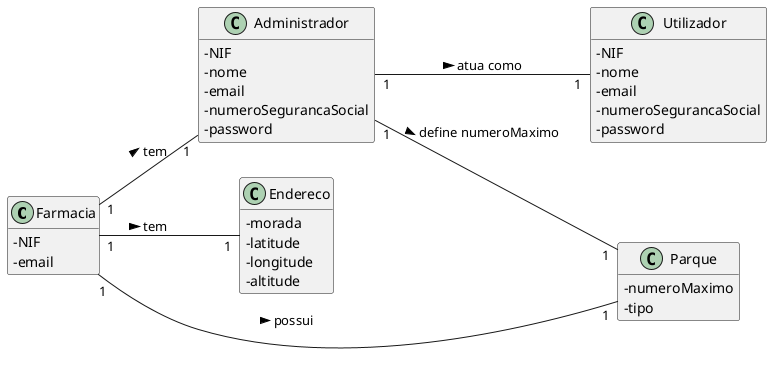 @startuml
skinparam classAttributeIconSize 0
hide methods
left to right direction

class Farmacia {
  -NIF
  -email
}

class Utilizador {
  -NIF
  -nome
  -email
  -numeroSegurancaSocial
  -password
}

class Administrador {
  -NIF
  -nome
  -email
  -numeroSegurancaSocial
  -password
}

class Endereco {
  -morada
  -latitude
  -longitude
  -altitude
}

class Parque {
  -numeroMaximo
  -tipo
}

Administrador "1" -- "1" Utilizador: atua como >
Administrador "1" -- "1" Parque: define numeroMaximo >
Farmacia "1" -- "1" Parque: possui >
Farmacia "1" -- "1" Endereco: tem >
Farmacia "1" -- "1" Administrador: tem >

@enduml